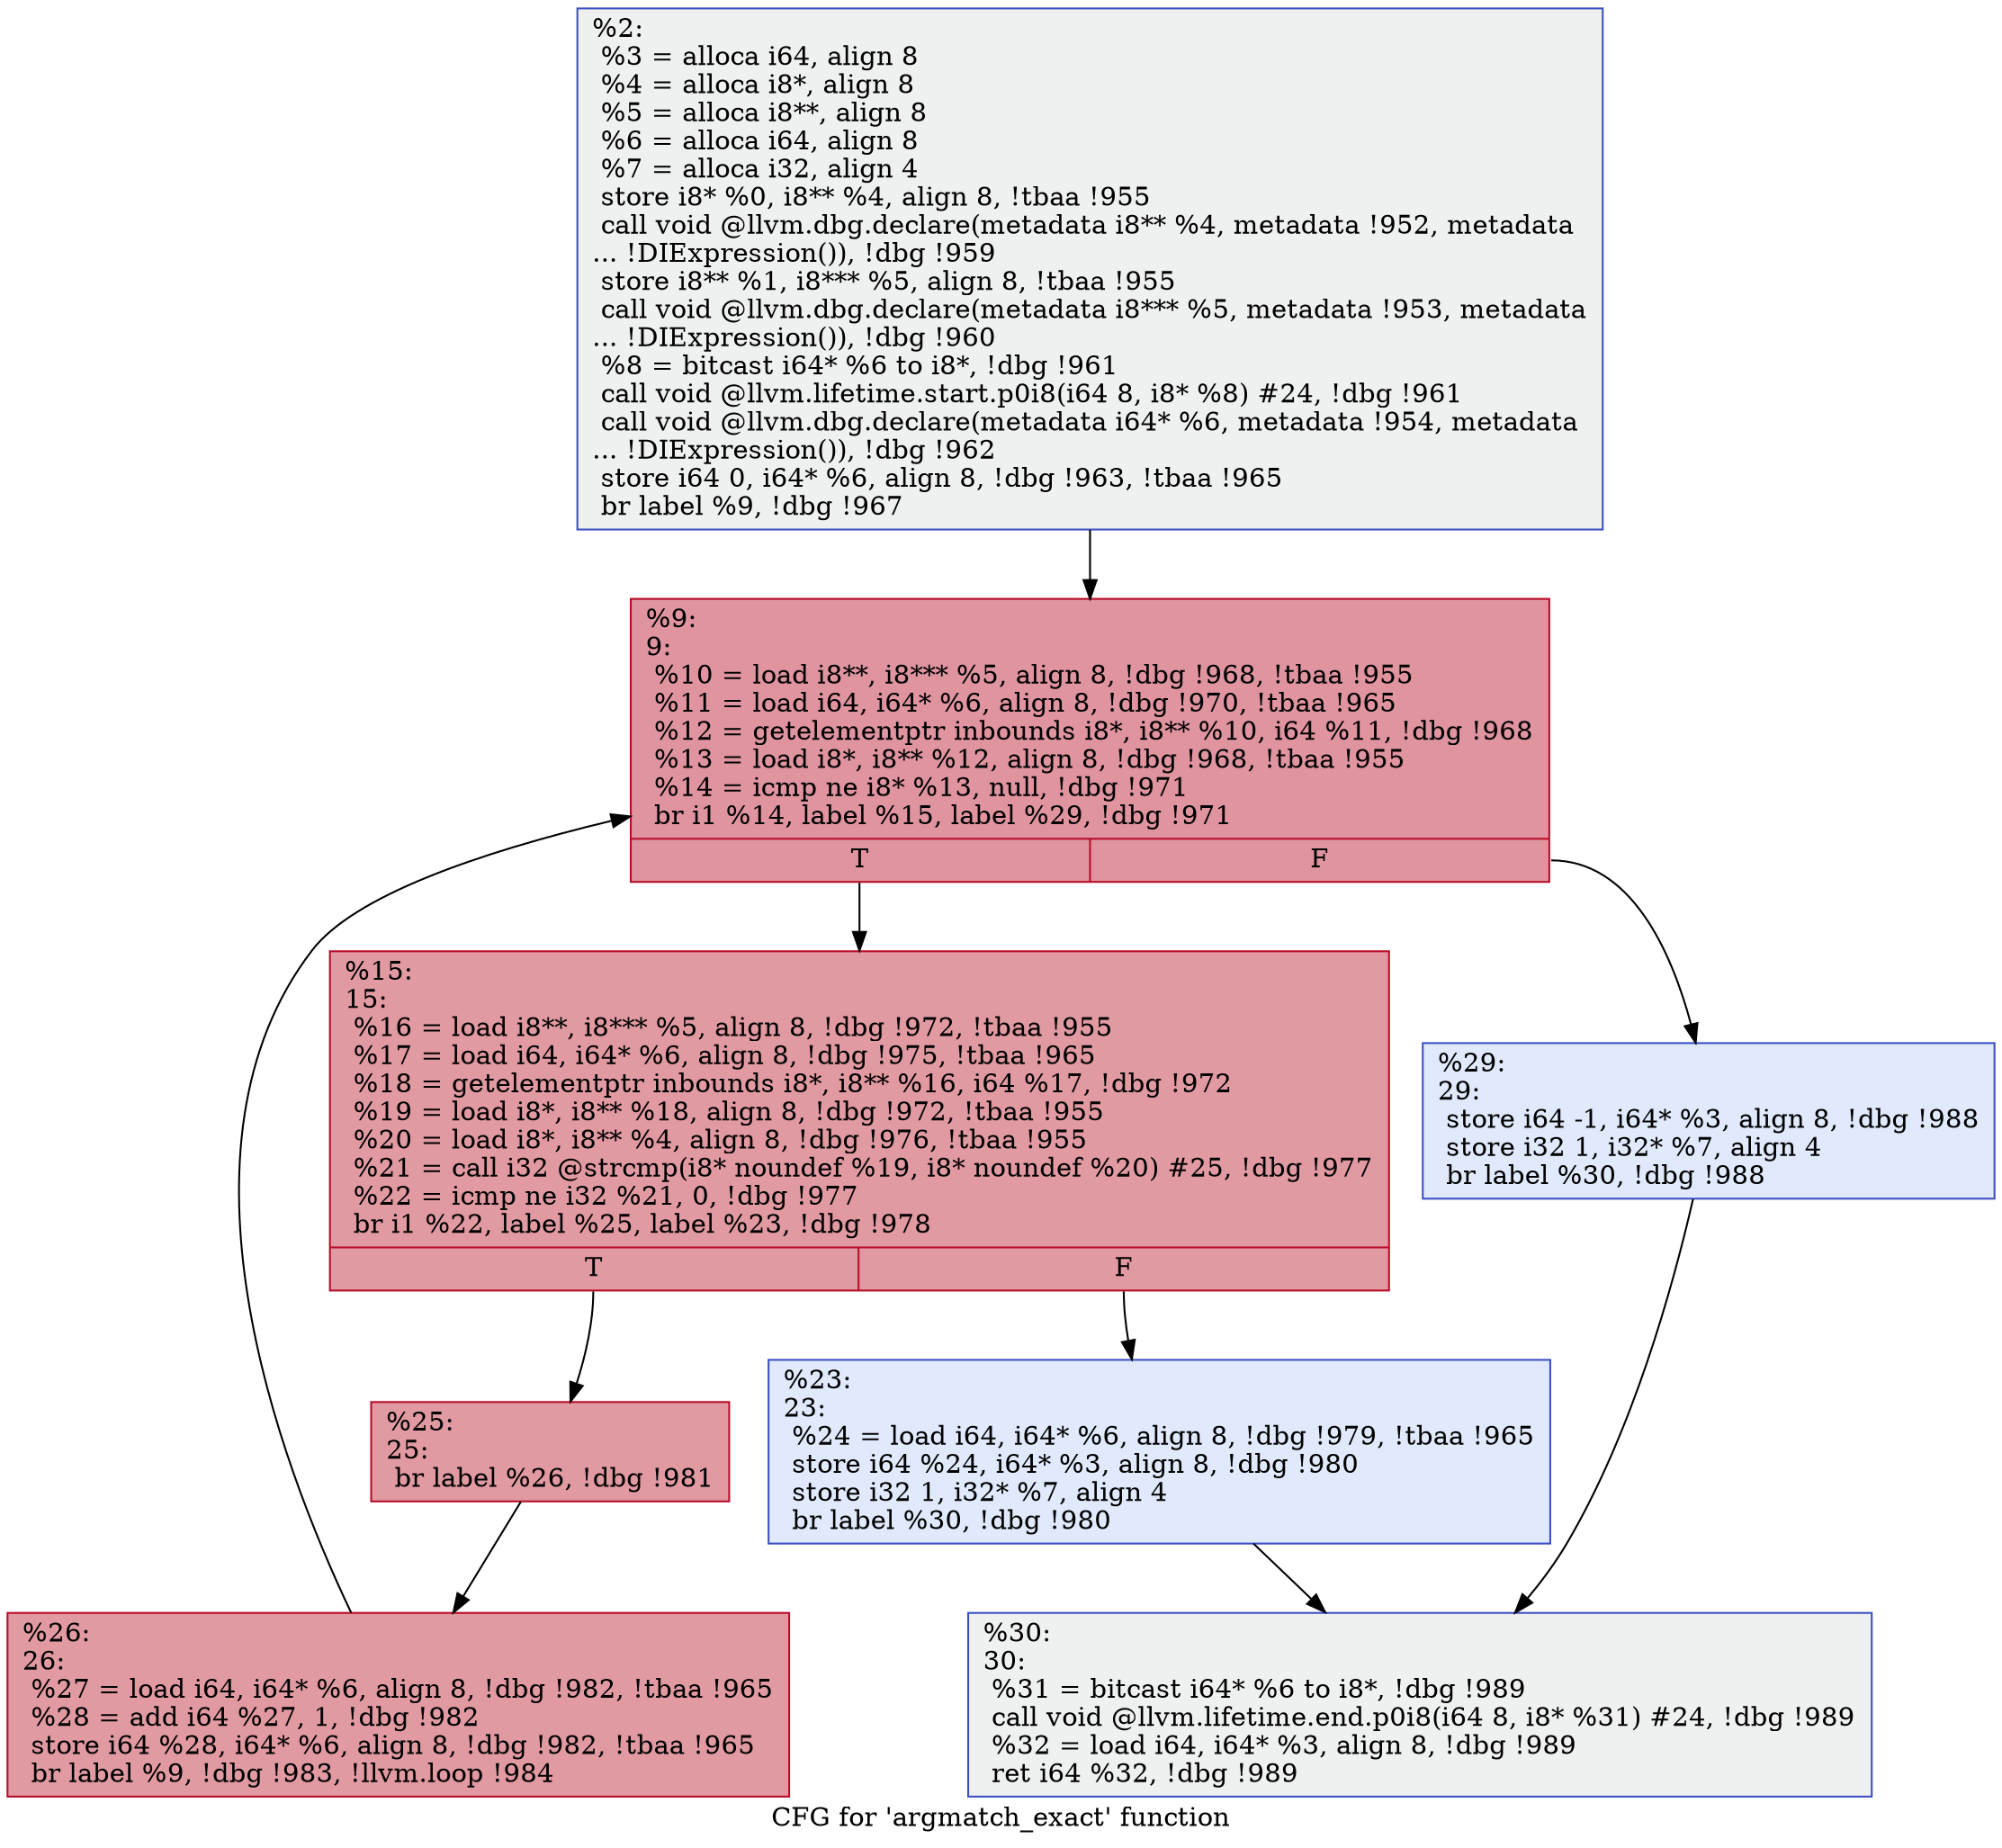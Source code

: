 digraph "CFG for 'argmatch_exact' function" {
	label="CFG for 'argmatch_exact' function";

	Node0x1144b00 [shape=record,color="#3d50c3ff", style=filled, fillcolor="#dbdcde70",label="{%2:\l  %3 = alloca i64, align 8\l  %4 = alloca i8*, align 8\l  %5 = alloca i8**, align 8\l  %6 = alloca i64, align 8\l  %7 = alloca i32, align 4\l  store i8* %0, i8** %4, align 8, !tbaa !955\l  call void @llvm.dbg.declare(metadata i8** %4, metadata !952, metadata\l... !DIExpression()), !dbg !959\l  store i8** %1, i8*** %5, align 8, !tbaa !955\l  call void @llvm.dbg.declare(metadata i8*** %5, metadata !953, metadata\l... !DIExpression()), !dbg !960\l  %8 = bitcast i64* %6 to i8*, !dbg !961\l  call void @llvm.lifetime.start.p0i8(i64 8, i8* %8) #24, !dbg !961\l  call void @llvm.dbg.declare(metadata i64* %6, metadata !954, metadata\l... !DIExpression()), !dbg !962\l  store i64 0, i64* %6, align 8, !dbg !963, !tbaa !965\l  br label %9, !dbg !967\l}"];
	Node0x1144b00 -> Node0x1144b50;
	Node0x1144b50 [shape=record,color="#b70d28ff", style=filled, fillcolor="#b70d2870",label="{%9:\l9:                                                \l  %10 = load i8**, i8*** %5, align 8, !dbg !968, !tbaa !955\l  %11 = load i64, i64* %6, align 8, !dbg !970, !tbaa !965\l  %12 = getelementptr inbounds i8*, i8** %10, i64 %11, !dbg !968\l  %13 = load i8*, i8** %12, align 8, !dbg !968, !tbaa !955\l  %14 = icmp ne i8* %13, null, !dbg !971\l  br i1 %14, label %15, label %29, !dbg !971\l|{<s0>T|<s1>F}}"];
	Node0x1144b50:s0 -> Node0x1144ba0;
	Node0x1144b50:s1 -> Node0x1144ce0;
	Node0x1144ba0 [shape=record,color="#b70d28ff", style=filled, fillcolor="#bb1b2c70",label="{%15:\l15:                                               \l  %16 = load i8**, i8*** %5, align 8, !dbg !972, !tbaa !955\l  %17 = load i64, i64* %6, align 8, !dbg !975, !tbaa !965\l  %18 = getelementptr inbounds i8*, i8** %16, i64 %17, !dbg !972\l  %19 = load i8*, i8** %18, align 8, !dbg !972, !tbaa !955\l  %20 = load i8*, i8** %4, align 8, !dbg !976, !tbaa !955\l  %21 = call i32 @strcmp(i8* noundef %19, i8* noundef %20) #25, !dbg !977\l  %22 = icmp ne i32 %21, 0, !dbg !977\l  br i1 %22, label %25, label %23, !dbg !978\l|{<s0>T|<s1>F}}"];
	Node0x1144ba0:s0 -> Node0x1144c40;
	Node0x1144ba0:s1 -> Node0x1144bf0;
	Node0x1144bf0 [shape=record,color="#3d50c3ff", style=filled, fillcolor="#b9d0f970",label="{%23:\l23:                                               \l  %24 = load i64, i64* %6, align 8, !dbg !979, !tbaa !965\l  store i64 %24, i64* %3, align 8, !dbg !980\l  store i32 1, i32* %7, align 4\l  br label %30, !dbg !980\l}"];
	Node0x1144bf0 -> Node0x1144d30;
	Node0x1144c40 [shape=record,color="#b70d28ff", style=filled, fillcolor="#bb1b2c70",label="{%25:\l25:                                               \l  br label %26, !dbg !981\l}"];
	Node0x1144c40 -> Node0x1144c90;
	Node0x1144c90 [shape=record,color="#b70d28ff", style=filled, fillcolor="#bb1b2c70",label="{%26:\l26:                                               \l  %27 = load i64, i64* %6, align 8, !dbg !982, !tbaa !965\l  %28 = add i64 %27, 1, !dbg !982\l  store i64 %28, i64* %6, align 8, !dbg !982, !tbaa !965\l  br label %9, !dbg !983, !llvm.loop !984\l}"];
	Node0x1144c90 -> Node0x1144b50;
	Node0x1144ce0 [shape=record,color="#3d50c3ff", style=filled, fillcolor="#b9d0f970",label="{%29:\l29:                                               \l  store i64 -1, i64* %3, align 8, !dbg !988\l  store i32 1, i32* %7, align 4\l  br label %30, !dbg !988\l}"];
	Node0x1144ce0 -> Node0x1144d30;
	Node0x1144d30 [shape=record,color="#3d50c3ff", style=filled, fillcolor="#dbdcde70",label="{%30:\l30:                                               \l  %31 = bitcast i64* %6 to i8*, !dbg !989\l  call void @llvm.lifetime.end.p0i8(i64 8, i8* %31) #24, !dbg !989\l  %32 = load i64, i64* %3, align 8, !dbg !989\l  ret i64 %32, !dbg !989\l}"];
}
